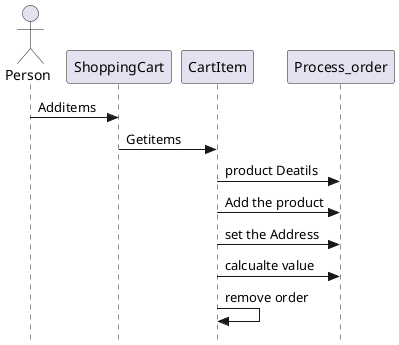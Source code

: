 @startuml 
skinparam Style strictuml

actor Person 
Person ->ShoppingCart : Additems
ShoppingCart -> CartItem: Getitems
CartItem ->Process_order :product Deatils
CartItem ->Process_order : Add the product
CartItem ->Process_order :set the Address
CartItem ->Process_order :calcualte value
CartItem->CartItem : remove order




@enduml